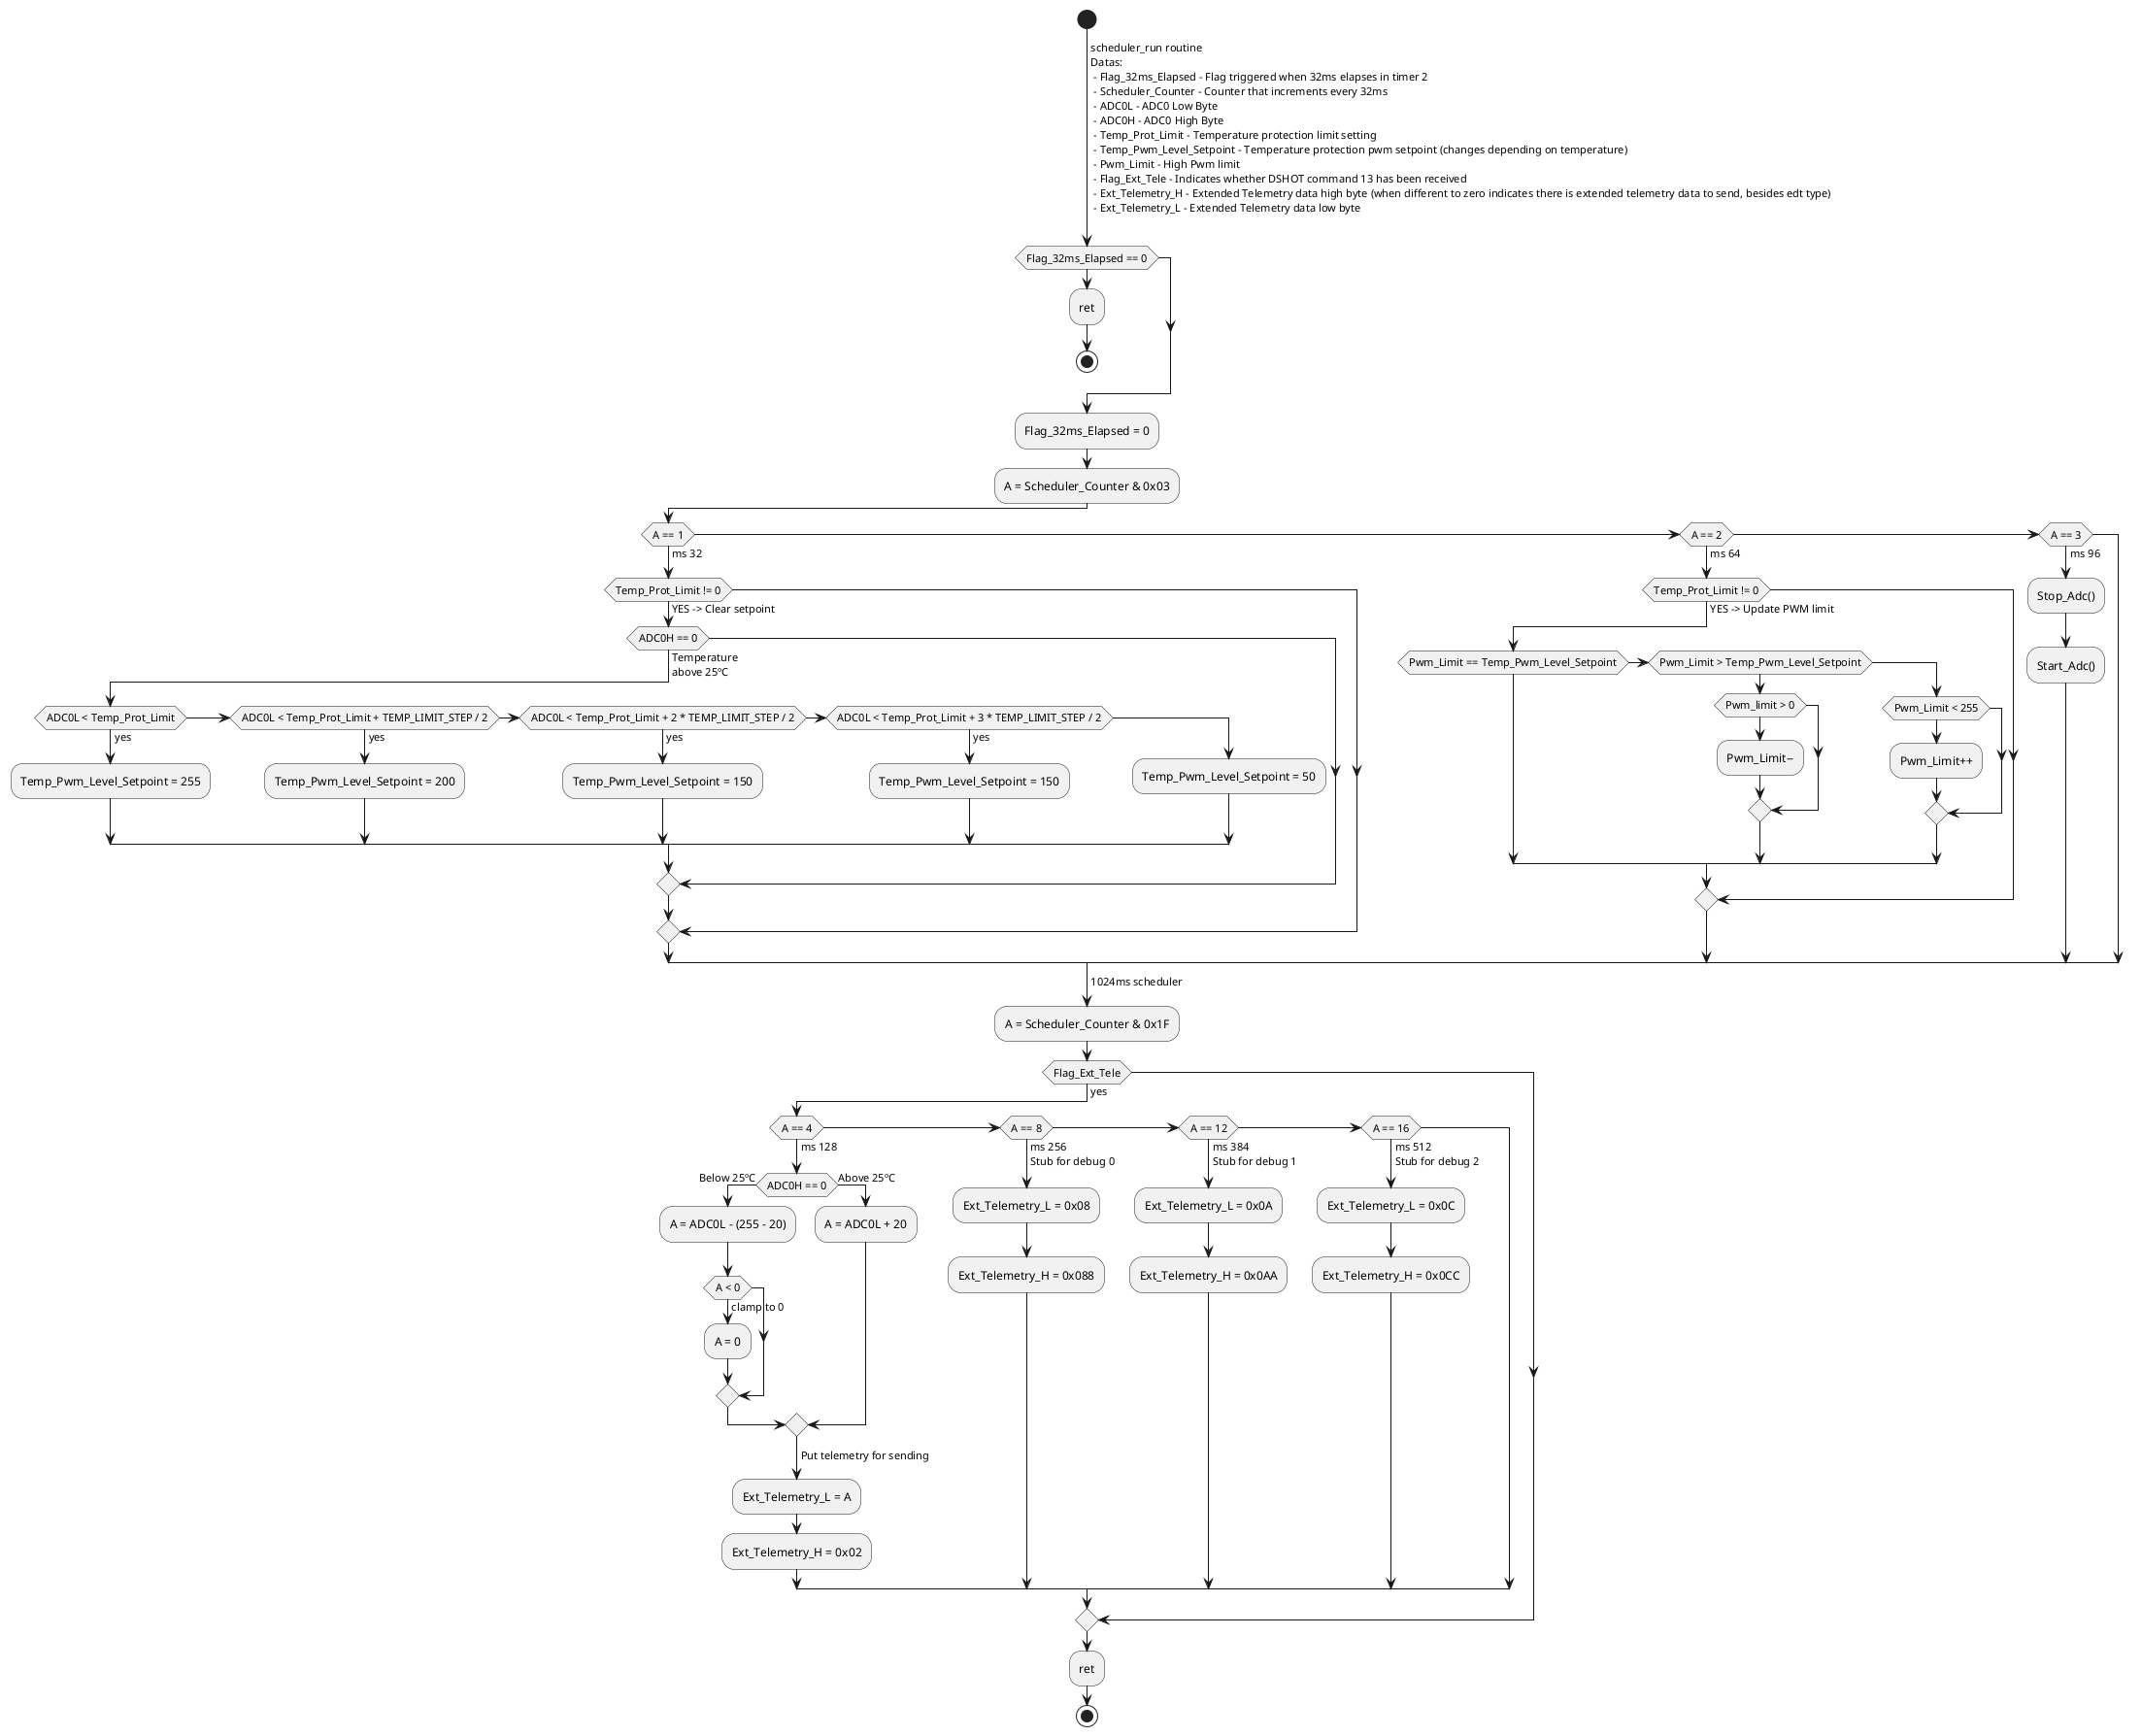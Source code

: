 @startuml 
start
->scheduler_run routine
Datas:
 - Flag_32ms_Elapsed - Flag triggered when 32ms elapses in timer 2
 - Scheduler_Counter - Counter that increments every 32ms
 - ADC0L - ADC0 Low Byte
 - ADC0H - ADC0 High Byte
 - Temp_Prot_Limit - Temperature protection limit setting
 - Temp_Pwm_Level_Setpoint - Temperature protection pwm setpoint (changes depending on temperature)
 - Pwm_Limit - High Pwm limit
 - Flag_Ext_Tele - Indicates whether DSHOT command 13 has been received
 - Ext_Telemetry_H - Extended Telemetry data high byte (when different to zero indicates there is extended telemetry data to send, besides edt type)
 - Ext_Telemetry_L - Extended Telemetry data low byte
 ;
if (Flag_32ms_Elapsed == 0) then
  :ret;
  stop
endif
:Flag_32ms_Elapsed = 0;
:A = Scheduler_Counter & 0x03;
if (A == 1) then (ms 32)
  if (Temp_Prot_Limit != 0) then
  	->YES -> Clear setpoint;
    if (ADC0H == 0) then
      ->Temperature
      above 25ºC;
      if (ADC0L < Temp_Prot_Limit) then (yes)
	    :Temp_Pwm_Level_Setpoint = 255;
      else if (ADC0L < Temp_Prot_Limit + TEMP_LIMIT_STEP / 2) then (yes)
	    :Temp_Pwm_Level_Setpoint = 200;
      else if (ADC0L < Temp_Prot_Limit + 2 * TEMP_LIMIT_STEP / 2) then (yes)
	    :Temp_Pwm_Level_Setpoint = 150;
      else if (ADC0L < Temp_Prot_Limit + 3 * TEMP_LIMIT_STEP / 2) then (yes)
	    :Temp_Pwm_Level_Setpoint = 150;
      else
	    :Temp_Pwm_Level_Setpoint = 50;
      endif
    else
    endif
  endif
else if (A == 2) then (ms 64)
  if (Temp_Prot_Limit != 0) then
  	->YES -> Update PWM limit;
  	if (Pwm_Limit == Temp_Pwm_Level_Setpoint) then
  	else if (Pwm_Limit > Temp_Pwm_Level_Setpoint) then
  	  if (Pwm_limit > 0) then
  	    :Pwm_Limit--;
  	  endif
  	else
  	  if (Pwm_Limit < 255) then
  	    :Pwm_Limit++;
  	  endif
  	endif
  endif
else if (A == 3) then (ms 96)
  :Stop_Adc();
  :Start_Adc();
endif
->1024ms scheduler;
:A = Scheduler_Counter & 0x1F;
if (Flag_Ext_Tele) then (yes)
  if (A == 4) then (ms 128)
    if (ADC0H == 0) then
      ->Below 25ºC;
      :A = ADC0L - (255 - 20);
      if (A < 0) then (clamp to 0)
        :A = 0;
      endif
    else
      ->Above 25ºC;
      :A = ADC0L + 20; 
    endif
    ->Put telemetry for sending;
    :Ext_Telemetry_L = A;
    :Ext_Telemetry_H = 0x02;
  else if (A == 8) then (ms 256)
  	->ms 256
  	Stub for debug 0;
    :Ext_Telemetry_L = 0x08;
    :Ext_Telemetry_H = 0x088;
  else if (A == 12) then ()
  	->ms 384
  	Stub for debug 1;
    :Ext_Telemetry_L = 0x0A;
    :Ext_Telemetry_H = 0x0AA;
  else if (A == 16) then (ms 512)
  	->ms 512
  	Stub for debug 2;
    :Ext_Telemetry_L = 0x0C;
    :Ext_Telemetry_H = 0x0CC;
  endif
endif
:ret;
stop
@enduml


